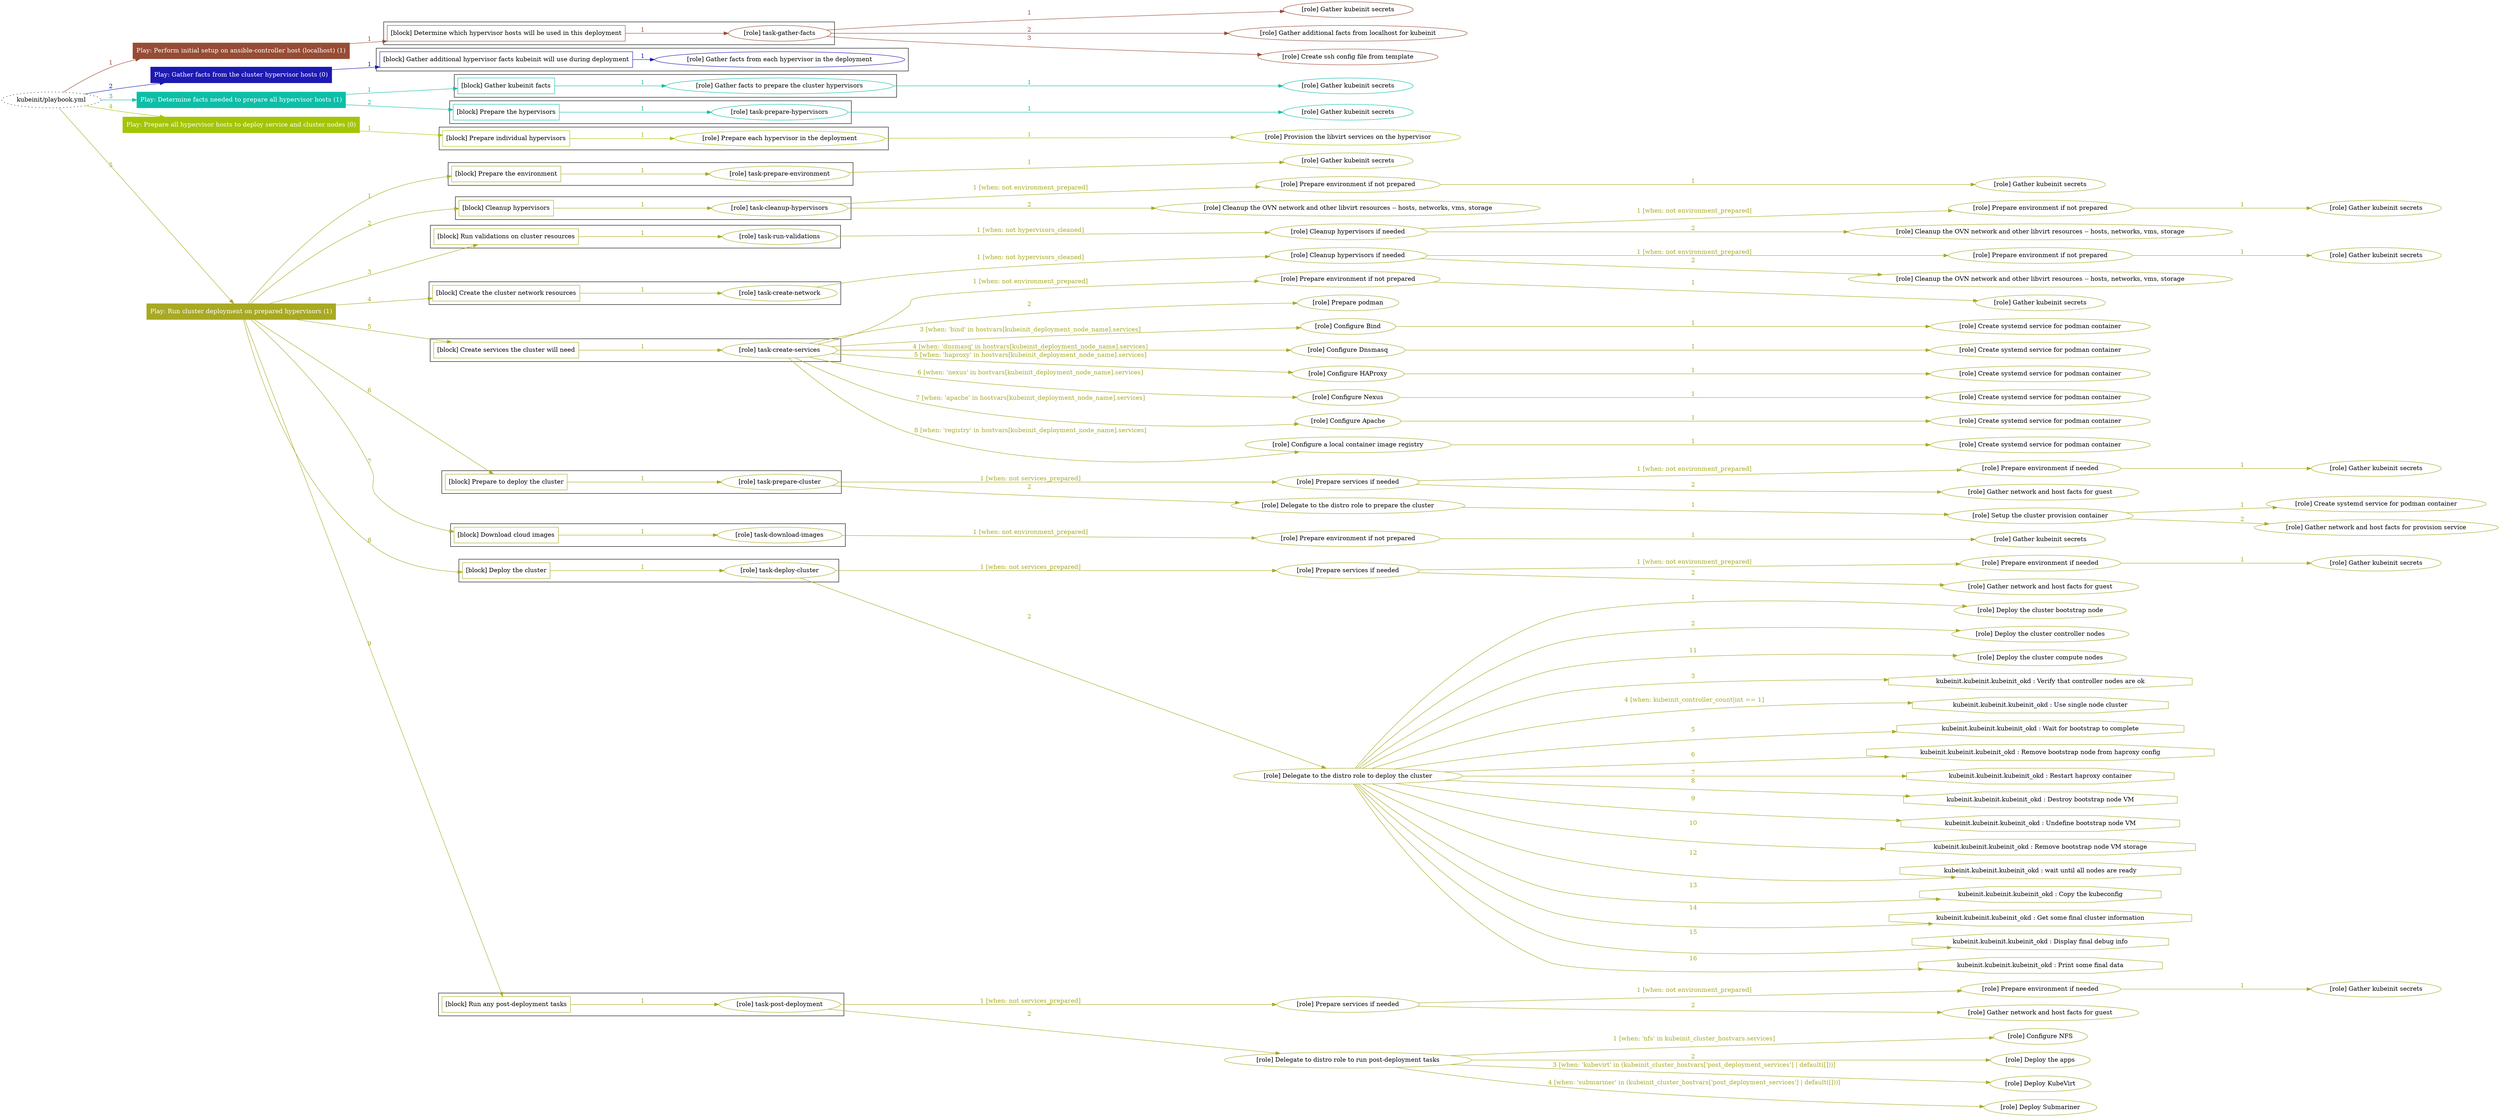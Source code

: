 digraph {
	graph [concentrate=true ordering=in rankdir=LR ratio=fill]
	edge [esep=5 sep=10]
	"kubeinit/playbook.yml" [URL="/home/runner/work/kubeinit/kubeinit/kubeinit/playbook.yml" id=playbook_50b7735f style=dotted]
	play_094f17ba [label="Play: Perform initial setup on ansible-controller host (localhost) (1)" URL="/home/runner/work/kubeinit/kubeinit/kubeinit/playbook.yml" color="#974c35" fontcolor="#ffffff" id=play_094f17ba shape=box style=filled tooltip=localhost]
	"kubeinit/playbook.yml" -> play_094f17ba [label="1 " color="#974c35" fontcolor="#974c35" id=edge_db479520 labeltooltip="1 " tooltip="1 "]
	subgraph "Gather kubeinit secrets" {
		role_302fe998 [label="[role] Gather kubeinit secrets" URL="/home/runner/.ansible/collections/ansible_collections/kubeinit/kubeinit/roles/kubeinit_prepare/tasks/build_hypervisors_group.yml" color="#974c35" id=role_302fe998 tooltip="Gather kubeinit secrets"]
	}
	subgraph "Gather additional facts from localhost for kubeinit" {
		role_73744eca [label="[role] Gather additional facts from localhost for kubeinit" URL="/home/runner/.ansible/collections/ansible_collections/kubeinit/kubeinit/roles/kubeinit_prepare/tasks/build_hypervisors_group.yml" color="#974c35" id=role_73744eca tooltip="Gather additional facts from localhost for kubeinit"]
	}
	subgraph "Create ssh config file from template" {
		role_bef41152 [label="[role] Create ssh config file from template" URL="/home/runner/.ansible/collections/ansible_collections/kubeinit/kubeinit/roles/kubeinit_prepare/tasks/build_hypervisors_group.yml" color="#974c35" id=role_bef41152 tooltip="Create ssh config file from template"]
	}
	subgraph "task-gather-facts" {
		role_d43124a1 [label="[role] task-gather-facts" URL="/home/runner/work/kubeinit/kubeinit/kubeinit/playbook.yml" color="#974c35" id=role_d43124a1 tooltip="task-gather-facts"]
		role_d43124a1 -> role_302fe998 [label="1 " color="#974c35" fontcolor="#974c35" id=edge_500cb590 labeltooltip="1 " tooltip="1 "]
		role_d43124a1 -> role_73744eca [label="2 " color="#974c35" fontcolor="#974c35" id=edge_f15d84b6 labeltooltip="2 " tooltip="2 "]
		role_d43124a1 -> role_bef41152 [label="3 " color="#974c35" fontcolor="#974c35" id=edge_5947c425 labeltooltip="3 " tooltip="3 "]
	}
	subgraph "Play: Perform initial setup on ansible-controller host (localhost) (1)" {
		play_094f17ba -> block_4806d287 [label=1 color="#974c35" fontcolor="#974c35" id=edge_dd14d4e6 labeltooltip=1 tooltip=1]
		subgraph cluster_block_4806d287 {
			block_4806d287 [label="[block] Determine which hypervisor hosts will be used in this deployment" URL="/home/runner/work/kubeinit/kubeinit/kubeinit/playbook.yml" color="#974c35" id=block_4806d287 labeltooltip="Determine which hypervisor hosts will be used in this deployment" shape=box tooltip="Determine which hypervisor hosts will be used in this deployment"]
			block_4806d287 -> role_d43124a1 [label="1 " color="#974c35" fontcolor="#974c35" id=edge_ae696e4c labeltooltip="1 " tooltip="1 "]
		}
	}
	play_8a10bff3 [label="Play: Gather facts from the cluster hypervisor hosts (0)" URL="/home/runner/work/kubeinit/kubeinit/kubeinit/playbook.yml" color="#1d19b3" fontcolor="#ffffff" id=play_8a10bff3 shape=box style=filled tooltip="Play: Gather facts from the cluster hypervisor hosts (0)"]
	"kubeinit/playbook.yml" -> play_8a10bff3 [label="2 " color="#1d19b3" fontcolor="#1d19b3" id=edge_e11ea2a9 labeltooltip="2 " tooltip="2 "]
	subgraph "Gather facts from each hypervisor in the deployment" {
		role_5cc9f0fc [label="[role] Gather facts from each hypervisor in the deployment" URL="/home/runner/work/kubeinit/kubeinit/kubeinit/playbook.yml" color="#1d19b3" id=role_5cc9f0fc tooltip="Gather facts from each hypervisor in the deployment"]
	}
	subgraph "Play: Gather facts from the cluster hypervisor hosts (0)" {
		play_8a10bff3 -> block_f34d2b59 [label=1 color="#1d19b3" fontcolor="#1d19b3" id=edge_a1b169d4 labeltooltip=1 tooltip=1]
		subgraph cluster_block_f34d2b59 {
			block_f34d2b59 [label="[block] Gather additional hypervisor facts kubeinit will use during deployment" URL="/home/runner/work/kubeinit/kubeinit/kubeinit/playbook.yml" color="#1d19b3" id=block_f34d2b59 labeltooltip="Gather additional hypervisor facts kubeinit will use during deployment" shape=box tooltip="Gather additional hypervisor facts kubeinit will use during deployment"]
			block_f34d2b59 -> role_5cc9f0fc [label="1 " color="#1d19b3" fontcolor="#1d19b3" id=edge_da5d727b labeltooltip="1 " tooltip="1 "]
		}
	}
	play_59b1f5de [label="Play: Determine facts needed to prepare all hypervisor hosts (1)" URL="/home/runner/work/kubeinit/kubeinit/kubeinit/playbook.yml" color="#0ebea7" fontcolor="#ffffff" id=play_59b1f5de shape=box style=filled tooltip=localhost]
	"kubeinit/playbook.yml" -> play_59b1f5de [label="3 " color="#0ebea7" fontcolor="#0ebea7" id=edge_06074add labeltooltip="3 " tooltip="3 "]
	subgraph "Gather kubeinit secrets" {
		role_e26fe6b2 [label="[role] Gather kubeinit secrets" URL="/home/runner/.ansible/collections/ansible_collections/kubeinit/kubeinit/roles/kubeinit_prepare/tasks/gather_kubeinit_facts.yml" color="#0ebea7" id=role_e26fe6b2 tooltip="Gather kubeinit secrets"]
	}
	subgraph "Gather facts to prepare the cluster hypervisors" {
		role_01558ed2 [label="[role] Gather facts to prepare the cluster hypervisors" URL="/home/runner/work/kubeinit/kubeinit/kubeinit/playbook.yml" color="#0ebea7" id=role_01558ed2 tooltip="Gather facts to prepare the cluster hypervisors"]
		role_01558ed2 -> role_e26fe6b2 [label="1 " color="#0ebea7" fontcolor="#0ebea7" id=edge_cb7402e0 labeltooltip="1 " tooltip="1 "]
	}
	subgraph "Gather kubeinit secrets" {
		role_6d3058ee [label="[role] Gather kubeinit secrets" URL="/home/runner/.ansible/collections/ansible_collections/kubeinit/kubeinit/roles/kubeinit_prepare/tasks/gather_kubeinit_facts.yml" color="#0ebea7" id=role_6d3058ee tooltip="Gather kubeinit secrets"]
	}
	subgraph "task-prepare-hypervisors" {
		role_ef490d63 [label="[role] task-prepare-hypervisors" URL="/home/runner/work/kubeinit/kubeinit/kubeinit/playbook.yml" color="#0ebea7" id=role_ef490d63 tooltip="task-prepare-hypervisors"]
		role_ef490d63 -> role_6d3058ee [label="1 " color="#0ebea7" fontcolor="#0ebea7" id=edge_1f0ccba4 labeltooltip="1 " tooltip="1 "]
	}
	subgraph "Play: Determine facts needed to prepare all hypervisor hosts (1)" {
		play_59b1f5de -> block_0ab969f0 [label=1 color="#0ebea7" fontcolor="#0ebea7" id=edge_9434bd87 labeltooltip=1 tooltip=1]
		subgraph cluster_block_0ab969f0 {
			block_0ab969f0 [label="[block] Gather kubeinit facts" URL="/home/runner/work/kubeinit/kubeinit/kubeinit/playbook.yml" color="#0ebea7" id=block_0ab969f0 labeltooltip="Gather kubeinit facts" shape=box tooltip="Gather kubeinit facts"]
			block_0ab969f0 -> role_01558ed2 [label="1 " color="#0ebea7" fontcolor="#0ebea7" id=edge_ae44d044 labeltooltip="1 " tooltip="1 "]
		}
		play_59b1f5de -> block_191edd97 [label=2 color="#0ebea7" fontcolor="#0ebea7" id=edge_c2379bbf labeltooltip=2 tooltip=2]
		subgraph cluster_block_191edd97 {
			block_191edd97 [label="[block] Prepare the hypervisors" URL="/home/runner/work/kubeinit/kubeinit/kubeinit/playbook.yml" color="#0ebea7" id=block_191edd97 labeltooltip="Prepare the hypervisors" shape=box tooltip="Prepare the hypervisors"]
			block_191edd97 -> role_ef490d63 [label="1 " color="#0ebea7" fontcolor="#0ebea7" id=edge_ffa0f2ed labeltooltip="1 " tooltip="1 "]
		}
	}
	play_609faf51 [label="Play: Prepare all hypervisor hosts to deploy service and cluster nodes (0)" URL="/home/runner/work/kubeinit/kubeinit/kubeinit/playbook.yml" color="#a3c507" fontcolor="#ffffff" id=play_609faf51 shape=box style=filled tooltip="Play: Prepare all hypervisor hosts to deploy service and cluster nodes (0)"]
	"kubeinit/playbook.yml" -> play_609faf51 [label="4 " color="#a3c507" fontcolor="#a3c507" id=edge_c1febbcf labeltooltip="4 " tooltip="4 "]
	subgraph "Provision the libvirt services on the hypervisor" {
		role_a023920f [label="[role] Provision the libvirt services on the hypervisor" URL="/home/runner/.ansible/collections/ansible_collections/kubeinit/kubeinit/roles/kubeinit_prepare/tasks/prepare_hypervisor.yml" color="#a3c507" id=role_a023920f tooltip="Provision the libvirt services on the hypervisor"]
	}
	subgraph "Prepare each hypervisor in the deployment" {
		role_e6899571 [label="[role] Prepare each hypervisor in the deployment" URL="/home/runner/work/kubeinit/kubeinit/kubeinit/playbook.yml" color="#a3c507" id=role_e6899571 tooltip="Prepare each hypervisor in the deployment"]
		role_e6899571 -> role_a023920f [label="1 " color="#a3c507" fontcolor="#a3c507" id=edge_d647277b labeltooltip="1 " tooltip="1 "]
	}
	subgraph "Play: Prepare all hypervisor hosts to deploy service and cluster nodes (0)" {
		play_609faf51 -> block_ea53ce9c [label=1 color="#a3c507" fontcolor="#a3c507" id=edge_d19c244b labeltooltip=1 tooltip=1]
		subgraph cluster_block_ea53ce9c {
			block_ea53ce9c [label="[block] Prepare individual hypervisors" URL="/home/runner/work/kubeinit/kubeinit/kubeinit/playbook.yml" color="#a3c507" id=block_ea53ce9c labeltooltip="Prepare individual hypervisors" shape=box tooltip="Prepare individual hypervisors"]
			block_ea53ce9c -> role_e6899571 [label="1 " color="#a3c507" fontcolor="#a3c507" id=edge_91b7cd4a labeltooltip="1 " tooltip="1 "]
		}
	}
	play_94a53e92 [label="Play: Run cluster deployment on prepared hypervisors (1)" URL="/home/runner/work/kubeinit/kubeinit/kubeinit/playbook.yml" color="#a8a923" fontcolor="#ffffff" id=play_94a53e92 shape=box style=filled tooltip=localhost]
	"kubeinit/playbook.yml" -> play_94a53e92 [label="5 " color="#a8a923" fontcolor="#a8a923" id=edge_97ff8341 labeltooltip="5 " tooltip="5 "]
	subgraph "Gather kubeinit secrets" {
		role_fcaf7a19 [label="[role] Gather kubeinit secrets" URL="/home/runner/.ansible/collections/ansible_collections/kubeinit/kubeinit/roles/kubeinit_prepare/tasks/gather_kubeinit_facts.yml" color="#a8a923" id=role_fcaf7a19 tooltip="Gather kubeinit secrets"]
	}
	subgraph "task-prepare-environment" {
		role_eefe3e06 [label="[role] task-prepare-environment" URL="/home/runner/work/kubeinit/kubeinit/kubeinit/playbook.yml" color="#a8a923" id=role_eefe3e06 tooltip="task-prepare-environment"]
		role_eefe3e06 -> role_fcaf7a19 [label="1 " color="#a8a923" fontcolor="#a8a923" id=edge_260a387e labeltooltip="1 " tooltip="1 "]
	}
	subgraph "Gather kubeinit secrets" {
		role_51cbeb17 [label="[role] Gather kubeinit secrets" URL="/home/runner/.ansible/collections/ansible_collections/kubeinit/kubeinit/roles/kubeinit_prepare/tasks/gather_kubeinit_facts.yml" color="#a8a923" id=role_51cbeb17 tooltip="Gather kubeinit secrets"]
	}
	subgraph "Prepare environment if not prepared" {
		role_d9c5e55b [label="[role] Prepare environment if not prepared" URL="/home/runner/.ansible/collections/ansible_collections/kubeinit/kubeinit/roles/kubeinit_prepare/tasks/cleanup_hypervisors.yml" color="#a8a923" id=role_d9c5e55b tooltip="Prepare environment if not prepared"]
		role_d9c5e55b -> role_51cbeb17 [label="1 " color="#a8a923" fontcolor="#a8a923" id=edge_0966fea3 labeltooltip="1 " tooltip="1 "]
	}
	subgraph "Cleanup the OVN network and other libvirt resources -- hosts, networks, vms, storage" {
		role_b5d2bc73 [label="[role] Cleanup the OVN network and other libvirt resources -- hosts, networks, vms, storage" URL="/home/runner/.ansible/collections/ansible_collections/kubeinit/kubeinit/roles/kubeinit_prepare/tasks/cleanup_hypervisors.yml" color="#a8a923" id=role_b5d2bc73 tooltip="Cleanup the OVN network and other libvirt resources -- hosts, networks, vms, storage"]
	}
	subgraph "task-cleanup-hypervisors" {
		role_d1f0a544 [label="[role] task-cleanup-hypervisors" URL="/home/runner/work/kubeinit/kubeinit/kubeinit/playbook.yml" color="#a8a923" id=role_d1f0a544 tooltip="task-cleanup-hypervisors"]
		role_d1f0a544 -> role_d9c5e55b [label="1 [when: not environment_prepared]" color="#a8a923" fontcolor="#a8a923" id=edge_7c4bd48c labeltooltip="1 [when: not environment_prepared]" tooltip="1 [when: not environment_prepared]"]
		role_d1f0a544 -> role_b5d2bc73 [label="2 " color="#a8a923" fontcolor="#a8a923" id=edge_29b8f9b4 labeltooltip="2 " tooltip="2 "]
	}
	subgraph "Gather kubeinit secrets" {
		role_3b4e4abe [label="[role] Gather kubeinit secrets" URL="/home/runner/.ansible/collections/ansible_collections/kubeinit/kubeinit/roles/kubeinit_prepare/tasks/gather_kubeinit_facts.yml" color="#a8a923" id=role_3b4e4abe tooltip="Gather kubeinit secrets"]
	}
	subgraph "Prepare environment if not prepared" {
		role_1a9a4c86 [label="[role] Prepare environment if not prepared" URL="/home/runner/.ansible/collections/ansible_collections/kubeinit/kubeinit/roles/kubeinit_prepare/tasks/cleanup_hypervisors.yml" color="#a8a923" id=role_1a9a4c86 tooltip="Prepare environment if not prepared"]
		role_1a9a4c86 -> role_3b4e4abe [label="1 " color="#a8a923" fontcolor="#a8a923" id=edge_c921604a labeltooltip="1 " tooltip="1 "]
	}
	subgraph "Cleanup the OVN network and other libvirt resources -- hosts, networks, vms, storage" {
		role_180f6ae6 [label="[role] Cleanup the OVN network and other libvirt resources -- hosts, networks, vms, storage" URL="/home/runner/.ansible/collections/ansible_collections/kubeinit/kubeinit/roles/kubeinit_prepare/tasks/cleanup_hypervisors.yml" color="#a8a923" id=role_180f6ae6 tooltip="Cleanup the OVN network and other libvirt resources -- hosts, networks, vms, storage"]
	}
	subgraph "Cleanup hypervisors if needed" {
		role_86c859c5 [label="[role] Cleanup hypervisors if needed" URL="/home/runner/.ansible/collections/ansible_collections/kubeinit/kubeinit/roles/kubeinit_validations/tasks/main.yml" color="#a8a923" id=role_86c859c5 tooltip="Cleanup hypervisors if needed"]
		role_86c859c5 -> role_1a9a4c86 [label="1 [when: not environment_prepared]" color="#a8a923" fontcolor="#a8a923" id=edge_76fbb696 labeltooltip="1 [when: not environment_prepared]" tooltip="1 [when: not environment_prepared]"]
		role_86c859c5 -> role_180f6ae6 [label="2 " color="#a8a923" fontcolor="#a8a923" id=edge_f346f51e labeltooltip="2 " tooltip="2 "]
	}
	subgraph "task-run-validations" {
		role_9f9242cb [label="[role] task-run-validations" URL="/home/runner/work/kubeinit/kubeinit/kubeinit/playbook.yml" color="#a8a923" id=role_9f9242cb tooltip="task-run-validations"]
		role_9f9242cb -> role_86c859c5 [label="1 [when: not hypervisors_cleaned]" color="#a8a923" fontcolor="#a8a923" id=edge_44d8fca1 labeltooltip="1 [when: not hypervisors_cleaned]" tooltip="1 [when: not hypervisors_cleaned]"]
	}
	subgraph "Gather kubeinit secrets" {
		role_57ba8d16 [label="[role] Gather kubeinit secrets" URL="/home/runner/.ansible/collections/ansible_collections/kubeinit/kubeinit/roles/kubeinit_prepare/tasks/gather_kubeinit_facts.yml" color="#a8a923" id=role_57ba8d16 tooltip="Gather kubeinit secrets"]
	}
	subgraph "Prepare environment if not prepared" {
		role_3a6f8b4e [label="[role] Prepare environment if not prepared" URL="/home/runner/.ansible/collections/ansible_collections/kubeinit/kubeinit/roles/kubeinit_prepare/tasks/cleanup_hypervisors.yml" color="#a8a923" id=role_3a6f8b4e tooltip="Prepare environment if not prepared"]
		role_3a6f8b4e -> role_57ba8d16 [label="1 " color="#a8a923" fontcolor="#a8a923" id=edge_1b32e043 labeltooltip="1 " tooltip="1 "]
	}
	subgraph "Cleanup the OVN network and other libvirt resources -- hosts, networks, vms, storage" {
		role_9112c5cf [label="[role] Cleanup the OVN network and other libvirt resources -- hosts, networks, vms, storage" URL="/home/runner/.ansible/collections/ansible_collections/kubeinit/kubeinit/roles/kubeinit_prepare/tasks/cleanup_hypervisors.yml" color="#a8a923" id=role_9112c5cf tooltip="Cleanup the OVN network and other libvirt resources -- hosts, networks, vms, storage"]
	}
	subgraph "Cleanup hypervisors if needed" {
		role_36081d55 [label="[role] Cleanup hypervisors if needed" URL="/home/runner/.ansible/collections/ansible_collections/kubeinit/kubeinit/roles/kubeinit_libvirt/tasks/create_network.yml" color="#a8a923" id=role_36081d55 tooltip="Cleanup hypervisors if needed"]
		role_36081d55 -> role_3a6f8b4e [label="1 [when: not environment_prepared]" color="#a8a923" fontcolor="#a8a923" id=edge_7879ca60 labeltooltip="1 [when: not environment_prepared]" tooltip="1 [when: not environment_prepared]"]
		role_36081d55 -> role_9112c5cf [label="2 " color="#a8a923" fontcolor="#a8a923" id=edge_4f23c447 labeltooltip="2 " tooltip="2 "]
	}
	subgraph "task-create-network" {
		role_ee907a24 [label="[role] task-create-network" URL="/home/runner/work/kubeinit/kubeinit/kubeinit/playbook.yml" color="#a8a923" id=role_ee907a24 tooltip="task-create-network"]
		role_ee907a24 -> role_36081d55 [label="1 [when: not hypervisors_cleaned]" color="#a8a923" fontcolor="#a8a923" id=edge_80e9c746 labeltooltip="1 [when: not hypervisors_cleaned]" tooltip="1 [when: not hypervisors_cleaned]"]
	}
	subgraph "Gather kubeinit secrets" {
		role_c1dfb01b [label="[role] Gather kubeinit secrets" URL="/home/runner/.ansible/collections/ansible_collections/kubeinit/kubeinit/roles/kubeinit_prepare/tasks/gather_kubeinit_facts.yml" color="#a8a923" id=role_c1dfb01b tooltip="Gather kubeinit secrets"]
	}
	subgraph "Prepare environment if not prepared" {
		role_70b75e50 [label="[role] Prepare environment if not prepared" URL="/home/runner/.ansible/collections/ansible_collections/kubeinit/kubeinit/roles/kubeinit_services/tasks/main.yml" color="#a8a923" id=role_70b75e50 tooltip="Prepare environment if not prepared"]
		role_70b75e50 -> role_c1dfb01b [label="1 " color="#a8a923" fontcolor="#a8a923" id=edge_1b4b8c21 labeltooltip="1 " tooltip="1 "]
	}
	subgraph "Prepare podman" {
		role_f7c2f9ae [label="[role] Prepare podman" URL="/home/runner/.ansible/collections/ansible_collections/kubeinit/kubeinit/roles/kubeinit_services/tasks/00_create_service_pod.yml" color="#a8a923" id=role_f7c2f9ae tooltip="Prepare podman"]
	}
	subgraph "Create systemd service for podman container" {
		role_a29aa7ae [label="[role] Create systemd service for podman container" URL="/home/runner/.ansible/collections/ansible_collections/kubeinit/kubeinit/roles/kubeinit_bind/tasks/main.yml" color="#a8a923" id=role_a29aa7ae tooltip="Create systemd service for podman container"]
	}
	subgraph "Configure Bind" {
		role_a142b56a [label="[role] Configure Bind" URL="/home/runner/.ansible/collections/ansible_collections/kubeinit/kubeinit/roles/kubeinit_services/tasks/start_services_containers.yml" color="#a8a923" id=role_a142b56a tooltip="Configure Bind"]
		role_a142b56a -> role_a29aa7ae [label="1 " color="#a8a923" fontcolor="#a8a923" id=edge_320c6f7d labeltooltip="1 " tooltip="1 "]
	}
	subgraph "Create systemd service for podman container" {
		role_e3f42602 [label="[role] Create systemd service for podman container" URL="/home/runner/.ansible/collections/ansible_collections/kubeinit/kubeinit/roles/kubeinit_dnsmasq/tasks/main.yml" color="#a8a923" id=role_e3f42602 tooltip="Create systemd service for podman container"]
	}
	subgraph "Configure Dnsmasq" {
		role_df8b698f [label="[role] Configure Dnsmasq" URL="/home/runner/.ansible/collections/ansible_collections/kubeinit/kubeinit/roles/kubeinit_services/tasks/start_services_containers.yml" color="#a8a923" id=role_df8b698f tooltip="Configure Dnsmasq"]
		role_df8b698f -> role_e3f42602 [label="1 " color="#a8a923" fontcolor="#a8a923" id=edge_b3593269 labeltooltip="1 " tooltip="1 "]
	}
	subgraph "Create systemd service for podman container" {
		role_8442313c [label="[role] Create systemd service for podman container" URL="/home/runner/.ansible/collections/ansible_collections/kubeinit/kubeinit/roles/kubeinit_haproxy/tasks/main.yml" color="#a8a923" id=role_8442313c tooltip="Create systemd service for podman container"]
	}
	subgraph "Configure HAProxy" {
		role_52fcbafe [label="[role] Configure HAProxy" URL="/home/runner/.ansible/collections/ansible_collections/kubeinit/kubeinit/roles/kubeinit_services/tasks/start_services_containers.yml" color="#a8a923" id=role_52fcbafe tooltip="Configure HAProxy"]
		role_52fcbafe -> role_8442313c [label="1 " color="#a8a923" fontcolor="#a8a923" id=edge_ab42bc17 labeltooltip="1 " tooltip="1 "]
	}
	subgraph "Create systemd service for podman container" {
		role_30b93741 [label="[role] Create systemd service for podman container" URL="/home/runner/.ansible/collections/ansible_collections/kubeinit/kubeinit/roles/kubeinit_nexus/tasks/main.yml" color="#a8a923" id=role_30b93741 tooltip="Create systemd service for podman container"]
	}
	subgraph "Configure Nexus" {
		role_510c652b [label="[role] Configure Nexus" URL="/home/runner/.ansible/collections/ansible_collections/kubeinit/kubeinit/roles/kubeinit_services/tasks/start_services_containers.yml" color="#a8a923" id=role_510c652b tooltip="Configure Nexus"]
		role_510c652b -> role_30b93741 [label="1 " color="#a8a923" fontcolor="#a8a923" id=edge_f51c21f4 labeltooltip="1 " tooltip="1 "]
	}
	subgraph "Create systemd service for podman container" {
		role_196946e1 [label="[role] Create systemd service for podman container" URL="/home/runner/.ansible/collections/ansible_collections/kubeinit/kubeinit/roles/kubeinit_apache/tasks/main.yml" color="#a8a923" id=role_196946e1 tooltip="Create systemd service for podman container"]
	}
	subgraph "Configure Apache" {
		role_e152c2d9 [label="[role] Configure Apache" URL="/home/runner/.ansible/collections/ansible_collections/kubeinit/kubeinit/roles/kubeinit_services/tasks/start_services_containers.yml" color="#a8a923" id=role_e152c2d9 tooltip="Configure Apache"]
		role_e152c2d9 -> role_196946e1 [label="1 " color="#a8a923" fontcolor="#a8a923" id=edge_311cf4ff labeltooltip="1 " tooltip="1 "]
	}
	subgraph "Create systemd service for podman container" {
		role_8065fee6 [label="[role] Create systemd service for podman container" URL="/home/runner/.ansible/collections/ansible_collections/kubeinit/kubeinit/roles/kubeinit_registry/tasks/main.yml" color="#a8a923" id=role_8065fee6 tooltip="Create systemd service for podman container"]
	}
	subgraph "Configure a local container image registry" {
		role_a959af4b [label="[role] Configure a local container image registry" URL="/home/runner/.ansible/collections/ansible_collections/kubeinit/kubeinit/roles/kubeinit_services/tasks/start_services_containers.yml" color="#a8a923" id=role_a959af4b tooltip="Configure a local container image registry"]
		role_a959af4b -> role_8065fee6 [label="1 " color="#a8a923" fontcolor="#a8a923" id=edge_8e2592f3 labeltooltip="1 " tooltip="1 "]
	}
	subgraph "task-create-services" {
		role_b720c71d [label="[role] task-create-services" URL="/home/runner/work/kubeinit/kubeinit/kubeinit/playbook.yml" color="#a8a923" id=role_b720c71d tooltip="task-create-services"]
		role_b720c71d -> role_70b75e50 [label="1 [when: not environment_prepared]" color="#a8a923" fontcolor="#a8a923" id=edge_d3a392c0 labeltooltip="1 [when: not environment_prepared]" tooltip="1 [when: not environment_prepared]"]
		role_b720c71d -> role_f7c2f9ae [label="2 " color="#a8a923" fontcolor="#a8a923" id=edge_cc3908f7 labeltooltip="2 " tooltip="2 "]
		role_b720c71d -> role_a142b56a [label="3 [when: 'bind' in hostvars[kubeinit_deployment_node_name].services]" color="#a8a923" fontcolor="#a8a923" id=edge_928d63a0 labeltooltip="3 [when: 'bind' in hostvars[kubeinit_deployment_node_name].services]" tooltip="3 [when: 'bind' in hostvars[kubeinit_deployment_node_name].services]"]
		role_b720c71d -> role_df8b698f [label="4 [when: 'dnsmasq' in hostvars[kubeinit_deployment_node_name].services]" color="#a8a923" fontcolor="#a8a923" id=edge_3c12fb37 labeltooltip="4 [when: 'dnsmasq' in hostvars[kubeinit_deployment_node_name].services]" tooltip="4 [when: 'dnsmasq' in hostvars[kubeinit_deployment_node_name].services]"]
		role_b720c71d -> role_52fcbafe [label="5 [when: 'haproxy' in hostvars[kubeinit_deployment_node_name].services]" color="#a8a923" fontcolor="#a8a923" id=edge_b92d92f6 labeltooltip="5 [when: 'haproxy' in hostvars[kubeinit_deployment_node_name].services]" tooltip="5 [when: 'haproxy' in hostvars[kubeinit_deployment_node_name].services]"]
		role_b720c71d -> role_510c652b [label="6 [when: 'nexus' in hostvars[kubeinit_deployment_node_name].services]" color="#a8a923" fontcolor="#a8a923" id=edge_c7943176 labeltooltip="6 [when: 'nexus' in hostvars[kubeinit_deployment_node_name].services]" tooltip="6 [when: 'nexus' in hostvars[kubeinit_deployment_node_name].services]"]
		role_b720c71d -> role_e152c2d9 [label="7 [when: 'apache' in hostvars[kubeinit_deployment_node_name].services]" color="#a8a923" fontcolor="#a8a923" id=edge_c60a671e labeltooltip="7 [when: 'apache' in hostvars[kubeinit_deployment_node_name].services]" tooltip="7 [when: 'apache' in hostvars[kubeinit_deployment_node_name].services]"]
		role_b720c71d -> role_a959af4b [label="8 [when: 'registry' in hostvars[kubeinit_deployment_node_name].services]" color="#a8a923" fontcolor="#a8a923" id=edge_76995986 labeltooltip="8 [when: 'registry' in hostvars[kubeinit_deployment_node_name].services]" tooltip="8 [when: 'registry' in hostvars[kubeinit_deployment_node_name].services]"]
	}
	subgraph "Gather kubeinit secrets" {
		role_461faf08 [label="[role] Gather kubeinit secrets" URL="/home/runner/.ansible/collections/ansible_collections/kubeinit/kubeinit/roles/kubeinit_prepare/tasks/gather_kubeinit_facts.yml" color="#a8a923" id=role_461faf08 tooltip="Gather kubeinit secrets"]
	}
	subgraph "Prepare environment if needed" {
		role_bc739361 [label="[role] Prepare environment if needed" URL="/home/runner/.ansible/collections/ansible_collections/kubeinit/kubeinit/roles/kubeinit_services/tasks/prepare_services.yml" color="#a8a923" id=role_bc739361 tooltip="Prepare environment if needed"]
		role_bc739361 -> role_461faf08 [label="1 " color="#a8a923" fontcolor="#a8a923" id=edge_61b53c3e labeltooltip="1 " tooltip="1 "]
	}
	subgraph "Gather network and host facts for guest" {
		role_ac488536 [label="[role] Gather network and host facts for guest" URL="/home/runner/.ansible/collections/ansible_collections/kubeinit/kubeinit/roles/kubeinit_services/tasks/prepare_services.yml" color="#a8a923" id=role_ac488536 tooltip="Gather network and host facts for guest"]
	}
	subgraph "Prepare services if needed" {
		role_0b683a90 [label="[role] Prepare services if needed" URL="/home/runner/.ansible/collections/ansible_collections/kubeinit/kubeinit/roles/kubeinit_prepare/tasks/prepare_cluster.yml" color="#a8a923" id=role_0b683a90 tooltip="Prepare services if needed"]
		role_0b683a90 -> role_bc739361 [label="1 [when: not environment_prepared]" color="#a8a923" fontcolor="#a8a923" id=edge_3e4293e1 labeltooltip="1 [when: not environment_prepared]" tooltip="1 [when: not environment_prepared]"]
		role_0b683a90 -> role_ac488536 [label="2 " color="#a8a923" fontcolor="#a8a923" id=edge_aec36d29 labeltooltip="2 " tooltip="2 "]
	}
	subgraph "Create systemd service for podman container" {
		role_8ad68f5c [label="[role] Create systemd service for podman container" URL="/home/runner/.ansible/collections/ansible_collections/kubeinit/kubeinit/roles/kubeinit_services/tasks/create_provision_container.yml" color="#a8a923" id=role_8ad68f5c tooltip="Create systemd service for podman container"]
	}
	subgraph "Gather network and host facts for provision service" {
		role_887e84b4 [label="[role] Gather network and host facts for provision service" URL="/home/runner/.ansible/collections/ansible_collections/kubeinit/kubeinit/roles/kubeinit_services/tasks/create_provision_container.yml" color="#a8a923" id=role_887e84b4 tooltip="Gather network and host facts for provision service"]
	}
	subgraph "Setup the cluster provision container" {
		role_12182768 [label="[role] Setup the cluster provision container" URL="/home/runner/.ansible/collections/ansible_collections/kubeinit/kubeinit/roles/kubeinit_okd/tasks/prepare_cluster.yml" color="#a8a923" id=role_12182768 tooltip="Setup the cluster provision container"]
		role_12182768 -> role_8ad68f5c [label="1 " color="#a8a923" fontcolor="#a8a923" id=edge_432057ff labeltooltip="1 " tooltip="1 "]
		role_12182768 -> role_887e84b4 [label="2 " color="#a8a923" fontcolor="#a8a923" id=edge_219d0601 labeltooltip="2 " tooltip="2 "]
	}
	subgraph "Delegate to the distro role to prepare the cluster" {
		role_ca1ce401 [label="[role] Delegate to the distro role to prepare the cluster" URL="/home/runner/.ansible/collections/ansible_collections/kubeinit/kubeinit/roles/kubeinit_prepare/tasks/prepare_cluster.yml" color="#a8a923" id=role_ca1ce401 tooltip="Delegate to the distro role to prepare the cluster"]
		role_ca1ce401 -> role_12182768 [label="1 " color="#a8a923" fontcolor="#a8a923" id=edge_9b45c1ac labeltooltip="1 " tooltip="1 "]
	}
	subgraph "task-prepare-cluster" {
		role_29a54708 [label="[role] task-prepare-cluster" URL="/home/runner/work/kubeinit/kubeinit/kubeinit/playbook.yml" color="#a8a923" id=role_29a54708 tooltip="task-prepare-cluster"]
		role_29a54708 -> role_0b683a90 [label="1 [when: not services_prepared]" color="#a8a923" fontcolor="#a8a923" id=edge_8df19614 labeltooltip="1 [when: not services_prepared]" tooltip="1 [when: not services_prepared]"]
		role_29a54708 -> role_ca1ce401 [label="2 " color="#a8a923" fontcolor="#a8a923" id=edge_2417a894 labeltooltip="2 " tooltip="2 "]
	}
	subgraph "Gather kubeinit secrets" {
		role_88a69431 [label="[role] Gather kubeinit secrets" URL="/home/runner/.ansible/collections/ansible_collections/kubeinit/kubeinit/roles/kubeinit_prepare/tasks/gather_kubeinit_facts.yml" color="#a8a923" id=role_88a69431 tooltip="Gather kubeinit secrets"]
	}
	subgraph "Prepare environment if not prepared" {
		role_d428f44f [label="[role] Prepare environment if not prepared" URL="/home/runner/.ansible/collections/ansible_collections/kubeinit/kubeinit/roles/kubeinit_libvirt/tasks/download_cloud_images.yml" color="#a8a923" id=role_d428f44f tooltip="Prepare environment if not prepared"]
		role_d428f44f -> role_88a69431 [label="1 " color="#a8a923" fontcolor="#a8a923" id=edge_d7d278e3 labeltooltip="1 " tooltip="1 "]
	}
	subgraph "task-download-images" {
		role_d7480054 [label="[role] task-download-images" URL="/home/runner/work/kubeinit/kubeinit/kubeinit/playbook.yml" color="#a8a923" id=role_d7480054 tooltip="task-download-images"]
		role_d7480054 -> role_d428f44f [label="1 [when: not environment_prepared]" color="#a8a923" fontcolor="#a8a923" id=edge_d50e7538 labeltooltip="1 [when: not environment_prepared]" tooltip="1 [when: not environment_prepared]"]
	}
	subgraph "Gather kubeinit secrets" {
		role_d9fa7c33 [label="[role] Gather kubeinit secrets" URL="/home/runner/.ansible/collections/ansible_collections/kubeinit/kubeinit/roles/kubeinit_prepare/tasks/gather_kubeinit_facts.yml" color="#a8a923" id=role_d9fa7c33 tooltip="Gather kubeinit secrets"]
	}
	subgraph "Prepare environment if needed" {
		role_a1522c8c [label="[role] Prepare environment if needed" URL="/home/runner/.ansible/collections/ansible_collections/kubeinit/kubeinit/roles/kubeinit_services/tasks/prepare_services.yml" color="#a8a923" id=role_a1522c8c tooltip="Prepare environment if needed"]
		role_a1522c8c -> role_d9fa7c33 [label="1 " color="#a8a923" fontcolor="#a8a923" id=edge_a913e0f0 labeltooltip="1 " tooltip="1 "]
	}
	subgraph "Gather network and host facts for guest" {
		role_d5b07265 [label="[role] Gather network and host facts for guest" URL="/home/runner/.ansible/collections/ansible_collections/kubeinit/kubeinit/roles/kubeinit_services/tasks/prepare_services.yml" color="#a8a923" id=role_d5b07265 tooltip="Gather network and host facts for guest"]
	}
	subgraph "Prepare services if needed" {
		role_57ae1185 [label="[role] Prepare services if needed" URL="/home/runner/.ansible/collections/ansible_collections/kubeinit/kubeinit/roles/kubeinit_prepare/tasks/deploy_cluster.yml" color="#a8a923" id=role_57ae1185 tooltip="Prepare services if needed"]
		role_57ae1185 -> role_a1522c8c [label="1 [when: not environment_prepared]" color="#a8a923" fontcolor="#a8a923" id=edge_62f5b9da labeltooltip="1 [when: not environment_prepared]" tooltip="1 [when: not environment_prepared]"]
		role_57ae1185 -> role_d5b07265 [label="2 " color="#a8a923" fontcolor="#a8a923" id=edge_9db6e4fa labeltooltip="2 " tooltip="2 "]
	}
	subgraph "Deploy the cluster bootstrap node" {
		role_7f205932 [label="[role] Deploy the cluster bootstrap node" URL="/home/runner/.ansible/collections/ansible_collections/kubeinit/kubeinit/roles/kubeinit_okd/tasks/main.yml" color="#a8a923" id=role_7f205932 tooltip="Deploy the cluster bootstrap node"]
	}
	subgraph "Deploy the cluster controller nodes" {
		role_30e036eb [label="[role] Deploy the cluster controller nodes" URL="/home/runner/.ansible/collections/ansible_collections/kubeinit/kubeinit/roles/kubeinit_okd/tasks/main.yml" color="#a8a923" id=role_30e036eb tooltip="Deploy the cluster controller nodes"]
	}
	subgraph "Deploy the cluster compute nodes" {
		role_ed01f9dc [label="[role] Deploy the cluster compute nodes" URL="/home/runner/.ansible/collections/ansible_collections/kubeinit/kubeinit/roles/kubeinit_okd/tasks/main.yml" color="#a8a923" id=role_ed01f9dc tooltip="Deploy the cluster compute nodes"]
	}
	subgraph "Delegate to the distro role to deploy the cluster" {
		role_7f504533 [label="[role] Delegate to the distro role to deploy the cluster" URL="/home/runner/.ansible/collections/ansible_collections/kubeinit/kubeinit/roles/kubeinit_prepare/tasks/deploy_cluster.yml" color="#a8a923" id=role_7f504533 tooltip="Delegate to the distro role to deploy the cluster"]
		role_7f504533 -> role_7f205932 [label="1 " color="#a8a923" fontcolor="#a8a923" id=edge_dd0ca24f labeltooltip="1 " tooltip="1 "]
		role_7f504533 -> role_30e036eb [label="2 " color="#a8a923" fontcolor="#a8a923" id=edge_6f6ead97 labeltooltip="2 " tooltip="2 "]
		task_e3cb394f [label="kubeinit.kubeinit.kubeinit_okd : Verify that controller nodes are ok" URL="/home/runner/.ansible/collections/ansible_collections/kubeinit/kubeinit/roles/kubeinit_okd/tasks/main.yml" color="#a8a923" id=task_e3cb394f shape=octagon tooltip="kubeinit.kubeinit.kubeinit_okd : Verify that controller nodes are ok"]
		role_7f504533 -> task_e3cb394f [label="3 " color="#a8a923" fontcolor="#a8a923" id=edge_c7a0402f labeltooltip="3 " tooltip="3 "]
		task_10ba087a [label="kubeinit.kubeinit.kubeinit_okd : Use single node cluster" URL="/home/runner/.ansible/collections/ansible_collections/kubeinit/kubeinit/roles/kubeinit_okd/tasks/main.yml" color="#a8a923" id=task_10ba087a shape=octagon tooltip="kubeinit.kubeinit.kubeinit_okd : Use single node cluster"]
		role_7f504533 -> task_10ba087a [label="4 [when: kubeinit_controller_count|int == 1]" color="#a8a923" fontcolor="#a8a923" id=edge_584a5f9d labeltooltip="4 [when: kubeinit_controller_count|int == 1]" tooltip="4 [when: kubeinit_controller_count|int == 1]"]
		task_dcba127e [label="kubeinit.kubeinit.kubeinit_okd : Wait for bootstrap to complete" URL="/home/runner/.ansible/collections/ansible_collections/kubeinit/kubeinit/roles/kubeinit_okd/tasks/main.yml" color="#a8a923" id=task_dcba127e shape=octagon tooltip="kubeinit.kubeinit.kubeinit_okd : Wait for bootstrap to complete"]
		role_7f504533 -> task_dcba127e [label="5 " color="#a8a923" fontcolor="#a8a923" id=edge_8bfd9045 labeltooltip="5 " tooltip="5 "]
		task_983f85dc [label="kubeinit.kubeinit.kubeinit_okd : Remove bootstrap node from haproxy config" URL="/home/runner/.ansible/collections/ansible_collections/kubeinit/kubeinit/roles/kubeinit_okd/tasks/main.yml" color="#a8a923" id=task_983f85dc shape=octagon tooltip="kubeinit.kubeinit.kubeinit_okd : Remove bootstrap node from haproxy config"]
		role_7f504533 -> task_983f85dc [label="6 " color="#a8a923" fontcolor="#a8a923" id=edge_ab3272a0 labeltooltip="6 " tooltip="6 "]
		task_bd3d331c [label="kubeinit.kubeinit.kubeinit_okd : Restart haproxy container" URL="/home/runner/.ansible/collections/ansible_collections/kubeinit/kubeinit/roles/kubeinit_okd/tasks/main.yml" color="#a8a923" id=task_bd3d331c shape=octagon tooltip="kubeinit.kubeinit.kubeinit_okd : Restart haproxy container"]
		role_7f504533 -> task_bd3d331c [label="7 " color="#a8a923" fontcolor="#a8a923" id=edge_44cff953 labeltooltip="7 " tooltip="7 "]
		task_129ff740 [label="kubeinit.kubeinit.kubeinit_okd : Destroy bootstrap node VM" URL="/home/runner/.ansible/collections/ansible_collections/kubeinit/kubeinit/roles/kubeinit_okd/tasks/main.yml" color="#a8a923" id=task_129ff740 shape=octagon tooltip="kubeinit.kubeinit.kubeinit_okd : Destroy bootstrap node VM"]
		role_7f504533 -> task_129ff740 [label="8 " color="#a8a923" fontcolor="#a8a923" id=edge_094df5a8 labeltooltip="8 " tooltip="8 "]
		task_761c54ff [label="kubeinit.kubeinit.kubeinit_okd : Undefine bootstrap node VM" URL="/home/runner/.ansible/collections/ansible_collections/kubeinit/kubeinit/roles/kubeinit_okd/tasks/main.yml" color="#a8a923" id=task_761c54ff shape=octagon tooltip="kubeinit.kubeinit.kubeinit_okd : Undefine bootstrap node VM"]
		role_7f504533 -> task_761c54ff [label="9 " color="#a8a923" fontcolor="#a8a923" id=edge_f992c4f8 labeltooltip="9 " tooltip="9 "]
		task_a34f73c0 [label="kubeinit.kubeinit.kubeinit_okd : Remove bootstrap node VM storage" URL="/home/runner/.ansible/collections/ansible_collections/kubeinit/kubeinit/roles/kubeinit_okd/tasks/main.yml" color="#a8a923" id=task_a34f73c0 shape=octagon tooltip="kubeinit.kubeinit.kubeinit_okd : Remove bootstrap node VM storage"]
		role_7f504533 -> task_a34f73c0 [label="10 " color="#a8a923" fontcolor="#a8a923" id=edge_2a84022d labeltooltip="10 " tooltip="10 "]
		role_7f504533 -> role_ed01f9dc [label="11 " color="#a8a923" fontcolor="#a8a923" id=edge_5bedd2a8 labeltooltip="11 " tooltip="11 "]
		task_0702c5de [label="kubeinit.kubeinit.kubeinit_okd : wait until all nodes are ready" URL="/home/runner/.ansible/collections/ansible_collections/kubeinit/kubeinit/roles/kubeinit_okd/tasks/main.yml" color="#a8a923" id=task_0702c5de shape=octagon tooltip="kubeinit.kubeinit.kubeinit_okd : wait until all nodes are ready"]
		role_7f504533 -> task_0702c5de [label="12 " color="#a8a923" fontcolor="#a8a923" id=edge_86750580 labeltooltip="12 " tooltip="12 "]
		task_a30efbff [label="kubeinit.kubeinit.kubeinit_okd : Copy the kubeconfig" URL="/home/runner/.ansible/collections/ansible_collections/kubeinit/kubeinit/roles/kubeinit_okd/tasks/main.yml" color="#a8a923" id=task_a30efbff shape=octagon tooltip="kubeinit.kubeinit.kubeinit_okd : Copy the kubeconfig"]
		role_7f504533 -> task_a30efbff [label="13 " color="#a8a923" fontcolor="#a8a923" id=edge_02c0589d labeltooltip="13 " tooltip="13 "]
		task_d5bbbfaf [label="kubeinit.kubeinit.kubeinit_okd : Get some final cluster information" URL="/home/runner/.ansible/collections/ansible_collections/kubeinit/kubeinit/roles/kubeinit_okd/tasks/main.yml" color="#a8a923" id=task_d5bbbfaf shape=octagon tooltip="kubeinit.kubeinit.kubeinit_okd : Get some final cluster information"]
		role_7f504533 -> task_d5bbbfaf [label="14 " color="#a8a923" fontcolor="#a8a923" id=edge_ed46dc6e labeltooltip="14 " tooltip="14 "]
		task_1ad01d64 [label="kubeinit.kubeinit.kubeinit_okd : Display final debug info" URL="/home/runner/.ansible/collections/ansible_collections/kubeinit/kubeinit/roles/kubeinit_okd/tasks/main.yml" color="#a8a923" id=task_1ad01d64 shape=octagon tooltip="kubeinit.kubeinit.kubeinit_okd : Display final debug info"]
		role_7f504533 -> task_1ad01d64 [label="15 " color="#a8a923" fontcolor="#a8a923" id=edge_7142f696 labeltooltip="15 " tooltip="15 "]
		task_a78ba5af [label="kubeinit.kubeinit.kubeinit_okd : Print some final data" URL="/home/runner/.ansible/collections/ansible_collections/kubeinit/kubeinit/roles/kubeinit_okd/tasks/main.yml" color="#a8a923" id=task_a78ba5af shape=octagon tooltip="kubeinit.kubeinit.kubeinit_okd : Print some final data"]
		role_7f504533 -> task_a78ba5af [label="16 " color="#a8a923" fontcolor="#a8a923" id=edge_9e9576de labeltooltip="16 " tooltip="16 "]
	}
	subgraph "task-deploy-cluster" {
		role_5d1b08d4 [label="[role] task-deploy-cluster" URL="/home/runner/work/kubeinit/kubeinit/kubeinit/playbook.yml" color="#a8a923" id=role_5d1b08d4 tooltip="task-deploy-cluster"]
		role_5d1b08d4 -> role_57ae1185 [label="1 [when: not services_prepared]" color="#a8a923" fontcolor="#a8a923" id=edge_5ef7a648 labeltooltip="1 [when: not services_prepared]" tooltip="1 [when: not services_prepared]"]
		role_5d1b08d4 -> role_7f504533 [label="2 " color="#a8a923" fontcolor="#a8a923" id=edge_25ca0d33 labeltooltip="2 " tooltip="2 "]
	}
	subgraph "Gather kubeinit secrets" {
		role_47379b67 [label="[role] Gather kubeinit secrets" URL="/home/runner/.ansible/collections/ansible_collections/kubeinit/kubeinit/roles/kubeinit_prepare/tasks/gather_kubeinit_facts.yml" color="#a8a923" id=role_47379b67 tooltip="Gather kubeinit secrets"]
	}
	subgraph "Prepare environment if needed" {
		role_c5c7078e [label="[role] Prepare environment if needed" URL="/home/runner/.ansible/collections/ansible_collections/kubeinit/kubeinit/roles/kubeinit_services/tasks/prepare_services.yml" color="#a8a923" id=role_c5c7078e tooltip="Prepare environment if needed"]
		role_c5c7078e -> role_47379b67 [label="1 " color="#a8a923" fontcolor="#a8a923" id=edge_0160f21d labeltooltip="1 " tooltip="1 "]
	}
	subgraph "Gather network and host facts for guest" {
		role_18aaf819 [label="[role] Gather network and host facts for guest" URL="/home/runner/.ansible/collections/ansible_collections/kubeinit/kubeinit/roles/kubeinit_services/tasks/prepare_services.yml" color="#a8a923" id=role_18aaf819 tooltip="Gather network and host facts for guest"]
	}
	subgraph "Prepare services if needed" {
		role_9942b05e [label="[role] Prepare services if needed" URL="/home/runner/.ansible/collections/ansible_collections/kubeinit/kubeinit/roles/kubeinit_prepare/tasks/post_deployment.yml" color="#a8a923" id=role_9942b05e tooltip="Prepare services if needed"]
		role_9942b05e -> role_c5c7078e [label="1 [when: not environment_prepared]" color="#a8a923" fontcolor="#a8a923" id=edge_827255b2 labeltooltip="1 [when: not environment_prepared]" tooltip="1 [when: not environment_prepared]"]
		role_9942b05e -> role_18aaf819 [label="2 " color="#a8a923" fontcolor="#a8a923" id=edge_cae16818 labeltooltip="2 " tooltip="2 "]
	}
	subgraph "Configure NFS" {
		role_d7518834 [label="[role] Configure NFS" URL="/home/runner/.ansible/collections/ansible_collections/kubeinit/kubeinit/roles/kubeinit_okd/tasks/post_deployment_tasks.yml" color="#a8a923" id=role_d7518834 tooltip="Configure NFS"]
	}
	subgraph "Deploy the apps" {
		role_84151c09 [label="[role] Deploy the apps" URL="/home/runner/.ansible/collections/ansible_collections/kubeinit/kubeinit/roles/kubeinit_okd/tasks/post_deployment_tasks.yml" color="#a8a923" id=role_84151c09 tooltip="Deploy the apps"]
	}
	subgraph "Deploy KubeVirt" {
		role_2bc56a87 [label="[role] Deploy KubeVirt" URL="/home/runner/.ansible/collections/ansible_collections/kubeinit/kubeinit/roles/kubeinit_okd/tasks/post_deployment_tasks.yml" color="#a8a923" id=role_2bc56a87 tooltip="Deploy KubeVirt"]
	}
	subgraph "Deploy Submariner" {
		role_25c06f97 [label="[role] Deploy Submariner" URL="/home/runner/.ansible/collections/ansible_collections/kubeinit/kubeinit/roles/kubeinit_okd/tasks/post_deployment_tasks.yml" color="#a8a923" id=role_25c06f97 tooltip="Deploy Submariner"]
	}
	subgraph "Delegate to distro role to run post-deployment tasks" {
		role_b8ea9167 [label="[role] Delegate to distro role to run post-deployment tasks" URL="/home/runner/.ansible/collections/ansible_collections/kubeinit/kubeinit/roles/kubeinit_prepare/tasks/post_deployment.yml" color="#a8a923" id=role_b8ea9167 tooltip="Delegate to distro role to run post-deployment tasks"]
		role_b8ea9167 -> role_d7518834 [label="1 [when: 'nfs' in kubeinit_cluster_hostvars.services]" color="#a8a923" fontcolor="#a8a923" id=edge_0dfd2fb6 labeltooltip="1 [when: 'nfs' in kubeinit_cluster_hostvars.services]" tooltip="1 [when: 'nfs' in kubeinit_cluster_hostvars.services]"]
		role_b8ea9167 -> role_84151c09 [label="2 " color="#a8a923" fontcolor="#a8a923" id=edge_573c3b20 labeltooltip="2 " tooltip="2 "]
		role_b8ea9167 -> role_2bc56a87 [label="3 [when: 'kubevirt' in (kubeinit_cluster_hostvars['post_deployment_services'] | default([]))]" color="#a8a923" fontcolor="#a8a923" id=edge_777487fc labeltooltip="3 [when: 'kubevirt' in (kubeinit_cluster_hostvars['post_deployment_services'] | default([]))]" tooltip="3 [when: 'kubevirt' in (kubeinit_cluster_hostvars['post_deployment_services'] | default([]))]"]
		role_b8ea9167 -> role_25c06f97 [label="4 [when: 'submariner' in (kubeinit_cluster_hostvars['post_deployment_services'] | default([]))]" color="#a8a923" fontcolor="#a8a923" id=edge_48ead421 labeltooltip="4 [when: 'submariner' in (kubeinit_cluster_hostvars['post_deployment_services'] | default([]))]" tooltip="4 [when: 'submariner' in (kubeinit_cluster_hostvars['post_deployment_services'] | default([]))]"]
	}
	subgraph "task-post-deployment" {
		role_3f9f5cb3 [label="[role] task-post-deployment" URL="/home/runner/work/kubeinit/kubeinit/kubeinit/playbook.yml" color="#a8a923" id=role_3f9f5cb3 tooltip="task-post-deployment"]
		role_3f9f5cb3 -> role_9942b05e [label="1 [when: not services_prepared]" color="#a8a923" fontcolor="#a8a923" id=edge_24111142 labeltooltip="1 [when: not services_prepared]" tooltip="1 [when: not services_prepared]"]
		role_3f9f5cb3 -> role_b8ea9167 [label="2 " color="#a8a923" fontcolor="#a8a923" id=edge_badab248 labeltooltip="2 " tooltip="2 "]
	}
	subgraph "Play: Run cluster deployment on prepared hypervisors (1)" {
		play_94a53e92 -> block_9a146c9b [label=1 color="#a8a923" fontcolor="#a8a923" id=edge_e59311e0 labeltooltip=1 tooltip=1]
		subgraph cluster_block_9a146c9b {
			block_9a146c9b [label="[block] Prepare the environment" URL="/home/runner/work/kubeinit/kubeinit/kubeinit/playbook.yml" color="#a8a923" id=block_9a146c9b labeltooltip="Prepare the environment" shape=box tooltip="Prepare the environment"]
			block_9a146c9b -> role_eefe3e06 [label="1 " color="#a8a923" fontcolor="#a8a923" id=edge_812ab0ca labeltooltip="1 " tooltip="1 "]
		}
		play_94a53e92 -> block_2fbbb86b [label=2 color="#a8a923" fontcolor="#a8a923" id=edge_2bc64bc4 labeltooltip=2 tooltip=2]
		subgraph cluster_block_2fbbb86b {
			block_2fbbb86b [label="[block] Cleanup hypervisors" URL="/home/runner/work/kubeinit/kubeinit/kubeinit/playbook.yml" color="#a8a923" id=block_2fbbb86b labeltooltip="Cleanup hypervisors" shape=box tooltip="Cleanup hypervisors"]
			block_2fbbb86b -> role_d1f0a544 [label="1 " color="#a8a923" fontcolor="#a8a923" id=edge_02a35a65 labeltooltip="1 " tooltip="1 "]
		}
		play_94a53e92 -> block_20098e95 [label=3 color="#a8a923" fontcolor="#a8a923" id=edge_f27b0fdf labeltooltip=3 tooltip=3]
		subgraph cluster_block_20098e95 {
			block_20098e95 [label="[block] Run validations on cluster resources" URL="/home/runner/work/kubeinit/kubeinit/kubeinit/playbook.yml" color="#a8a923" id=block_20098e95 labeltooltip="Run validations on cluster resources" shape=box tooltip="Run validations on cluster resources"]
			block_20098e95 -> role_9f9242cb [label="1 " color="#a8a923" fontcolor="#a8a923" id=edge_157a8ba5 labeltooltip="1 " tooltip="1 "]
		}
		play_94a53e92 -> block_381943ea [label=4 color="#a8a923" fontcolor="#a8a923" id=edge_e4e0f6d5 labeltooltip=4 tooltip=4]
		subgraph cluster_block_381943ea {
			block_381943ea [label="[block] Create the cluster network resources" URL="/home/runner/work/kubeinit/kubeinit/kubeinit/playbook.yml" color="#a8a923" id=block_381943ea labeltooltip="Create the cluster network resources" shape=box tooltip="Create the cluster network resources"]
			block_381943ea -> role_ee907a24 [label="1 " color="#a8a923" fontcolor="#a8a923" id=edge_9d456aed labeltooltip="1 " tooltip="1 "]
		}
		play_94a53e92 -> block_5ec08738 [label=5 color="#a8a923" fontcolor="#a8a923" id=edge_9b96a3fb labeltooltip=5 tooltip=5]
		subgraph cluster_block_5ec08738 {
			block_5ec08738 [label="[block] Create services the cluster will need" URL="/home/runner/work/kubeinit/kubeinit/kubeinit/playbook.yml" color="#a8a923" id=block_5ec08738 labeltooltip="Create services the cluster will need" shape=box tooltip="Create services the cluster will need"]
			block_5ec08738 -> role_b720c71d [label="1 " color="#a8a923" fontcolor="#a8a923" id=edge_db6d69ed labeltooltip="1 " tooltip="1 "]
		}
		play_94a53e92 -> block_ca2735d6 [label=6 color="#a8a923" fontcolor="#a8a923" id=edge_d05a793e labeltooltip=6 tooltip=6]
		subgraph cluster_block_ca2735d6 {
			block_ca2735d6 [label="[block] Prepare to deploy the cluster" URL="/home/runner/work/kubeinit/kubeinit/kubeinit/playbook.yml" color="#a8a923" id=block_ca2735d6 labeltooltip="Prepare to deploy the cluster" shape=box tooltip="Prepare to deploy the cluster"]
			block_ca2735d6 -> role_29a54708 [label="1 " color="#a8a923" fontcolor="#a8a923" id=edge_5ce9326b labeltooltip="1 " tooltip="1 "]
		}
		play_94a53e92 -> block_fa608888 [label=7 color="#a8a923" fontcolor="#a8a923" id=edge_bbb73a7b labeltooltip=7 tooltip=7]
		subgraph cluster_block_fa608888 {
			block_fa608888 [label="[block] Download cloud images" URL="/home/runner/work/kubeinit/kubeinit/kubeinit/playbook.yml" color="#a8a923" id=block_fa608888 labeltooltip="Download cloud images" shape=box tooltip="Download cloud images"]
			block_fa608888 -> role_d7480054 [label="1 " color="#a8a923" fontcolor="#a8a923" id=edge_fe16b43d labeltooltip="1 " tooltip="1 "]
		}
		play_94a53e92 -> block_8072ed4d [label=8 color="#a8a923" fontcolor="#a8a923" id=edge_0949f57f labeltooltip=8 tooltip=8]
		subgraph cluster_block_8072ed4d {
			block_8072ed4d [label="[block] Deploy the cluster" URL="/home/runner/work/kubeinit/kubeinit/kubeinit/playbook.yml" color="#a8a923" id=block_8072ed4d labeltooltip="Deploy the cluster" shape=box tooltip="Deploy the cluster"]
			block_8072ed4d -> role_5d1b08d4 [label="1 " color="#a8a923" fontcolor="#a8a923" id=edge_8fa91299 labeltooltip="1 " tooltip="1 "]
		}
		play_94a53e92 -> block_4d910c59 [label=9 color="#a8a923" fontcolor="#a8a923" id=edge_d94ab03a labeltooltip=9 tooltip=9]
		subgraph cluster_block_4d910c59 {
			block_4d910c59 [label="[block] Run any post-deployment tasks" URL="/home/runner/work/kubeinit/kubeinit/kubeinit/playbook.yml" color="#a8a923" id=block_4d910c59 labeltooltip="Run any post-deployment tasks" shape=box tooltip="Run any post-deployment tasks"]
			block_4d910c59 -> role_3f9f5cb3 [label="1 " color="#a8a923" fontcolor="#a8a923" id=edge_416efeb4 labeltooltip="1 " tooltip="1 "]
		}
	}
}
